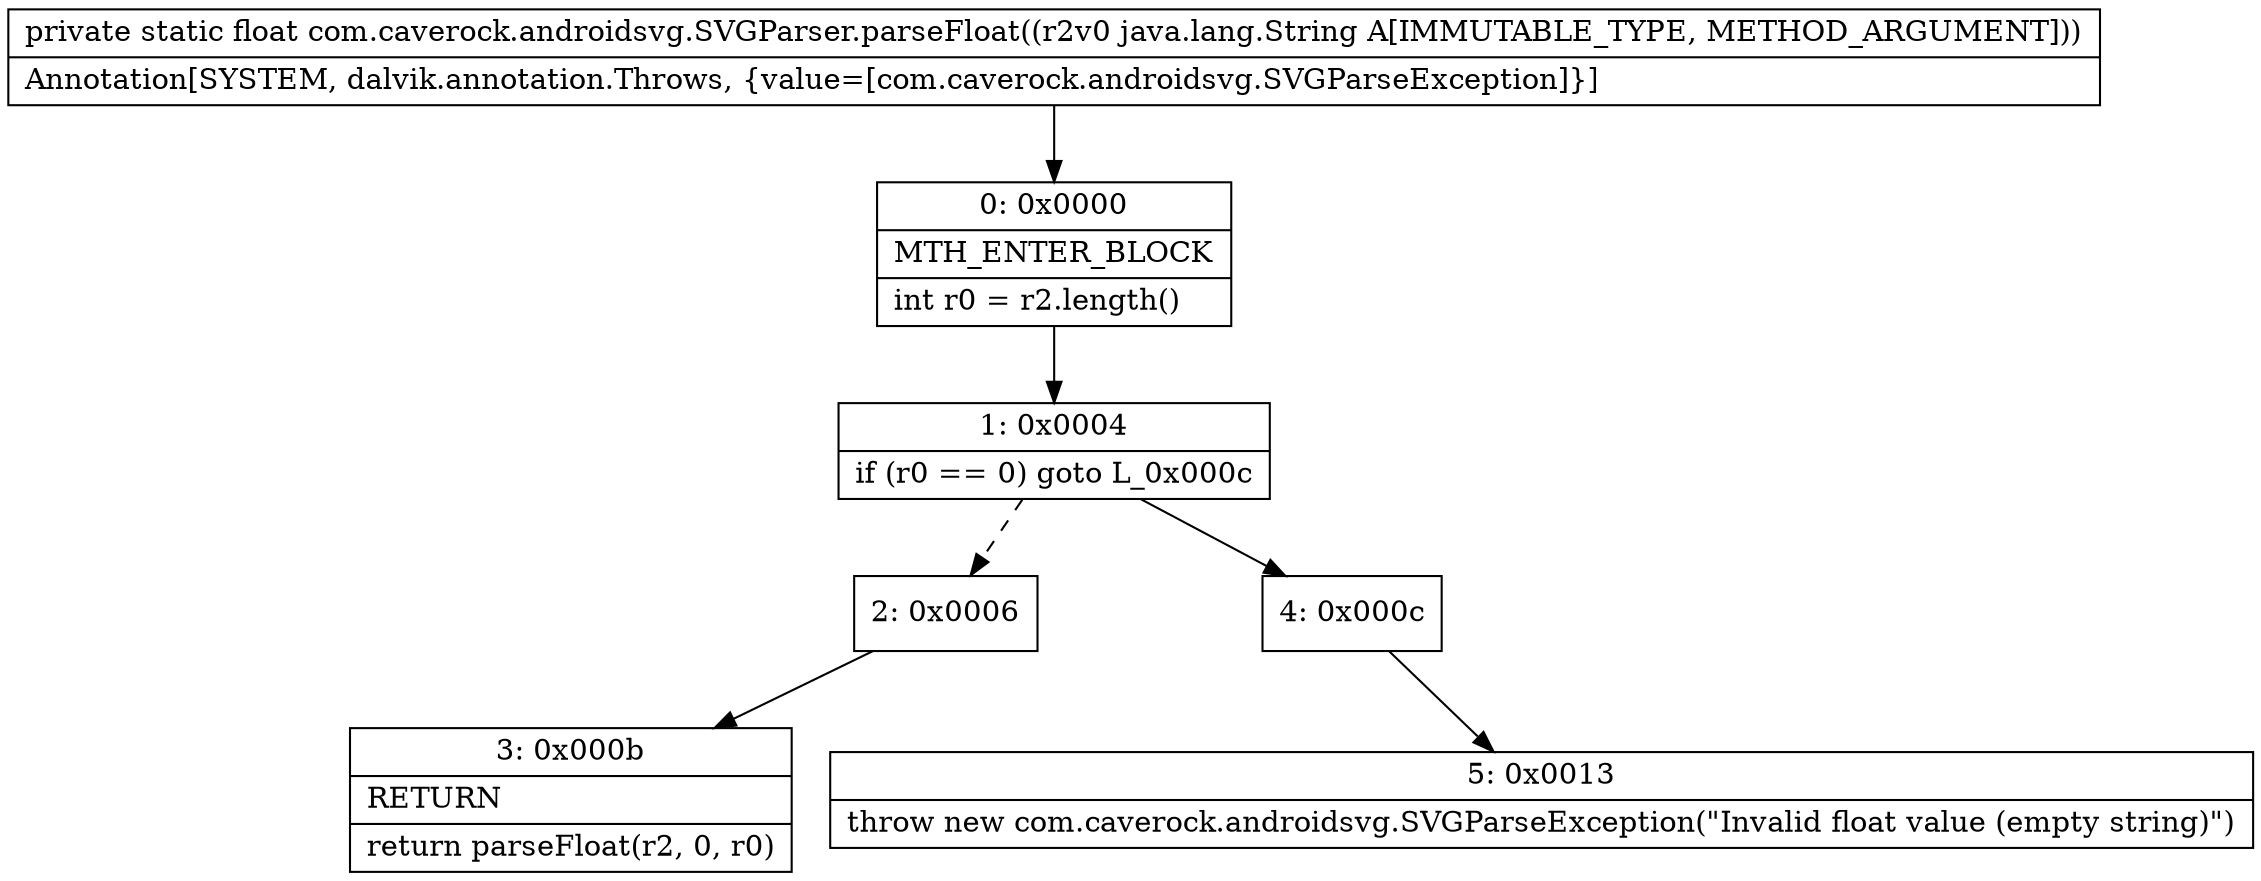 digraph "CFG forcom.caverock.androidsvg.SVGParser.parseFloat(Ljava\/lang\/String;)F" {
Node_0 [shape=record,label="{0\:\ 0x0000|MTH_ENTER_BLOCK\l|int r0 = r2.length()\l}"];
Node_1 [shape=record,label="{1\:\ 0x0004|if (r0 == 0) goto L_0x000c\l}"];
Node_2 [shape=record,label="{2\:\ 0x0006}"];
Node_3 [shape=record,label="{3\:\ 0x000b|RETURN\l|return parseFloat(r2, 0, r0)\l}"];
Node_4 [shape=record,label="{4\:\ 0x000c}"];
Node_5 [shape=record,label="{5\:\ 0x0013|throw new com.caverock.androidsvg.SVGParseException(\"Invalid float value (empty string)\")\l}"];
MethodNode[shape=record,label="{private static float com.caverock.androidsvg.SVGParser.parseFloat((r2v0 java.lang.String A[IMMUTABLE_TYPE, METHOD_ARGUMENT]))  | Annotation[SYSTEM, dalvik.annotation.Throws, \{value=[com.caverock.androidsvg.SVGParseException]\}]\l}"];
MethodNode -> Node_0;
Node_0 -> Node_1;
Node_1 -> Node_2[style=dashed];
Node_1 -> Node_4;
Node_2 -> Node_3;
Node_4 -> Node_5;
}

